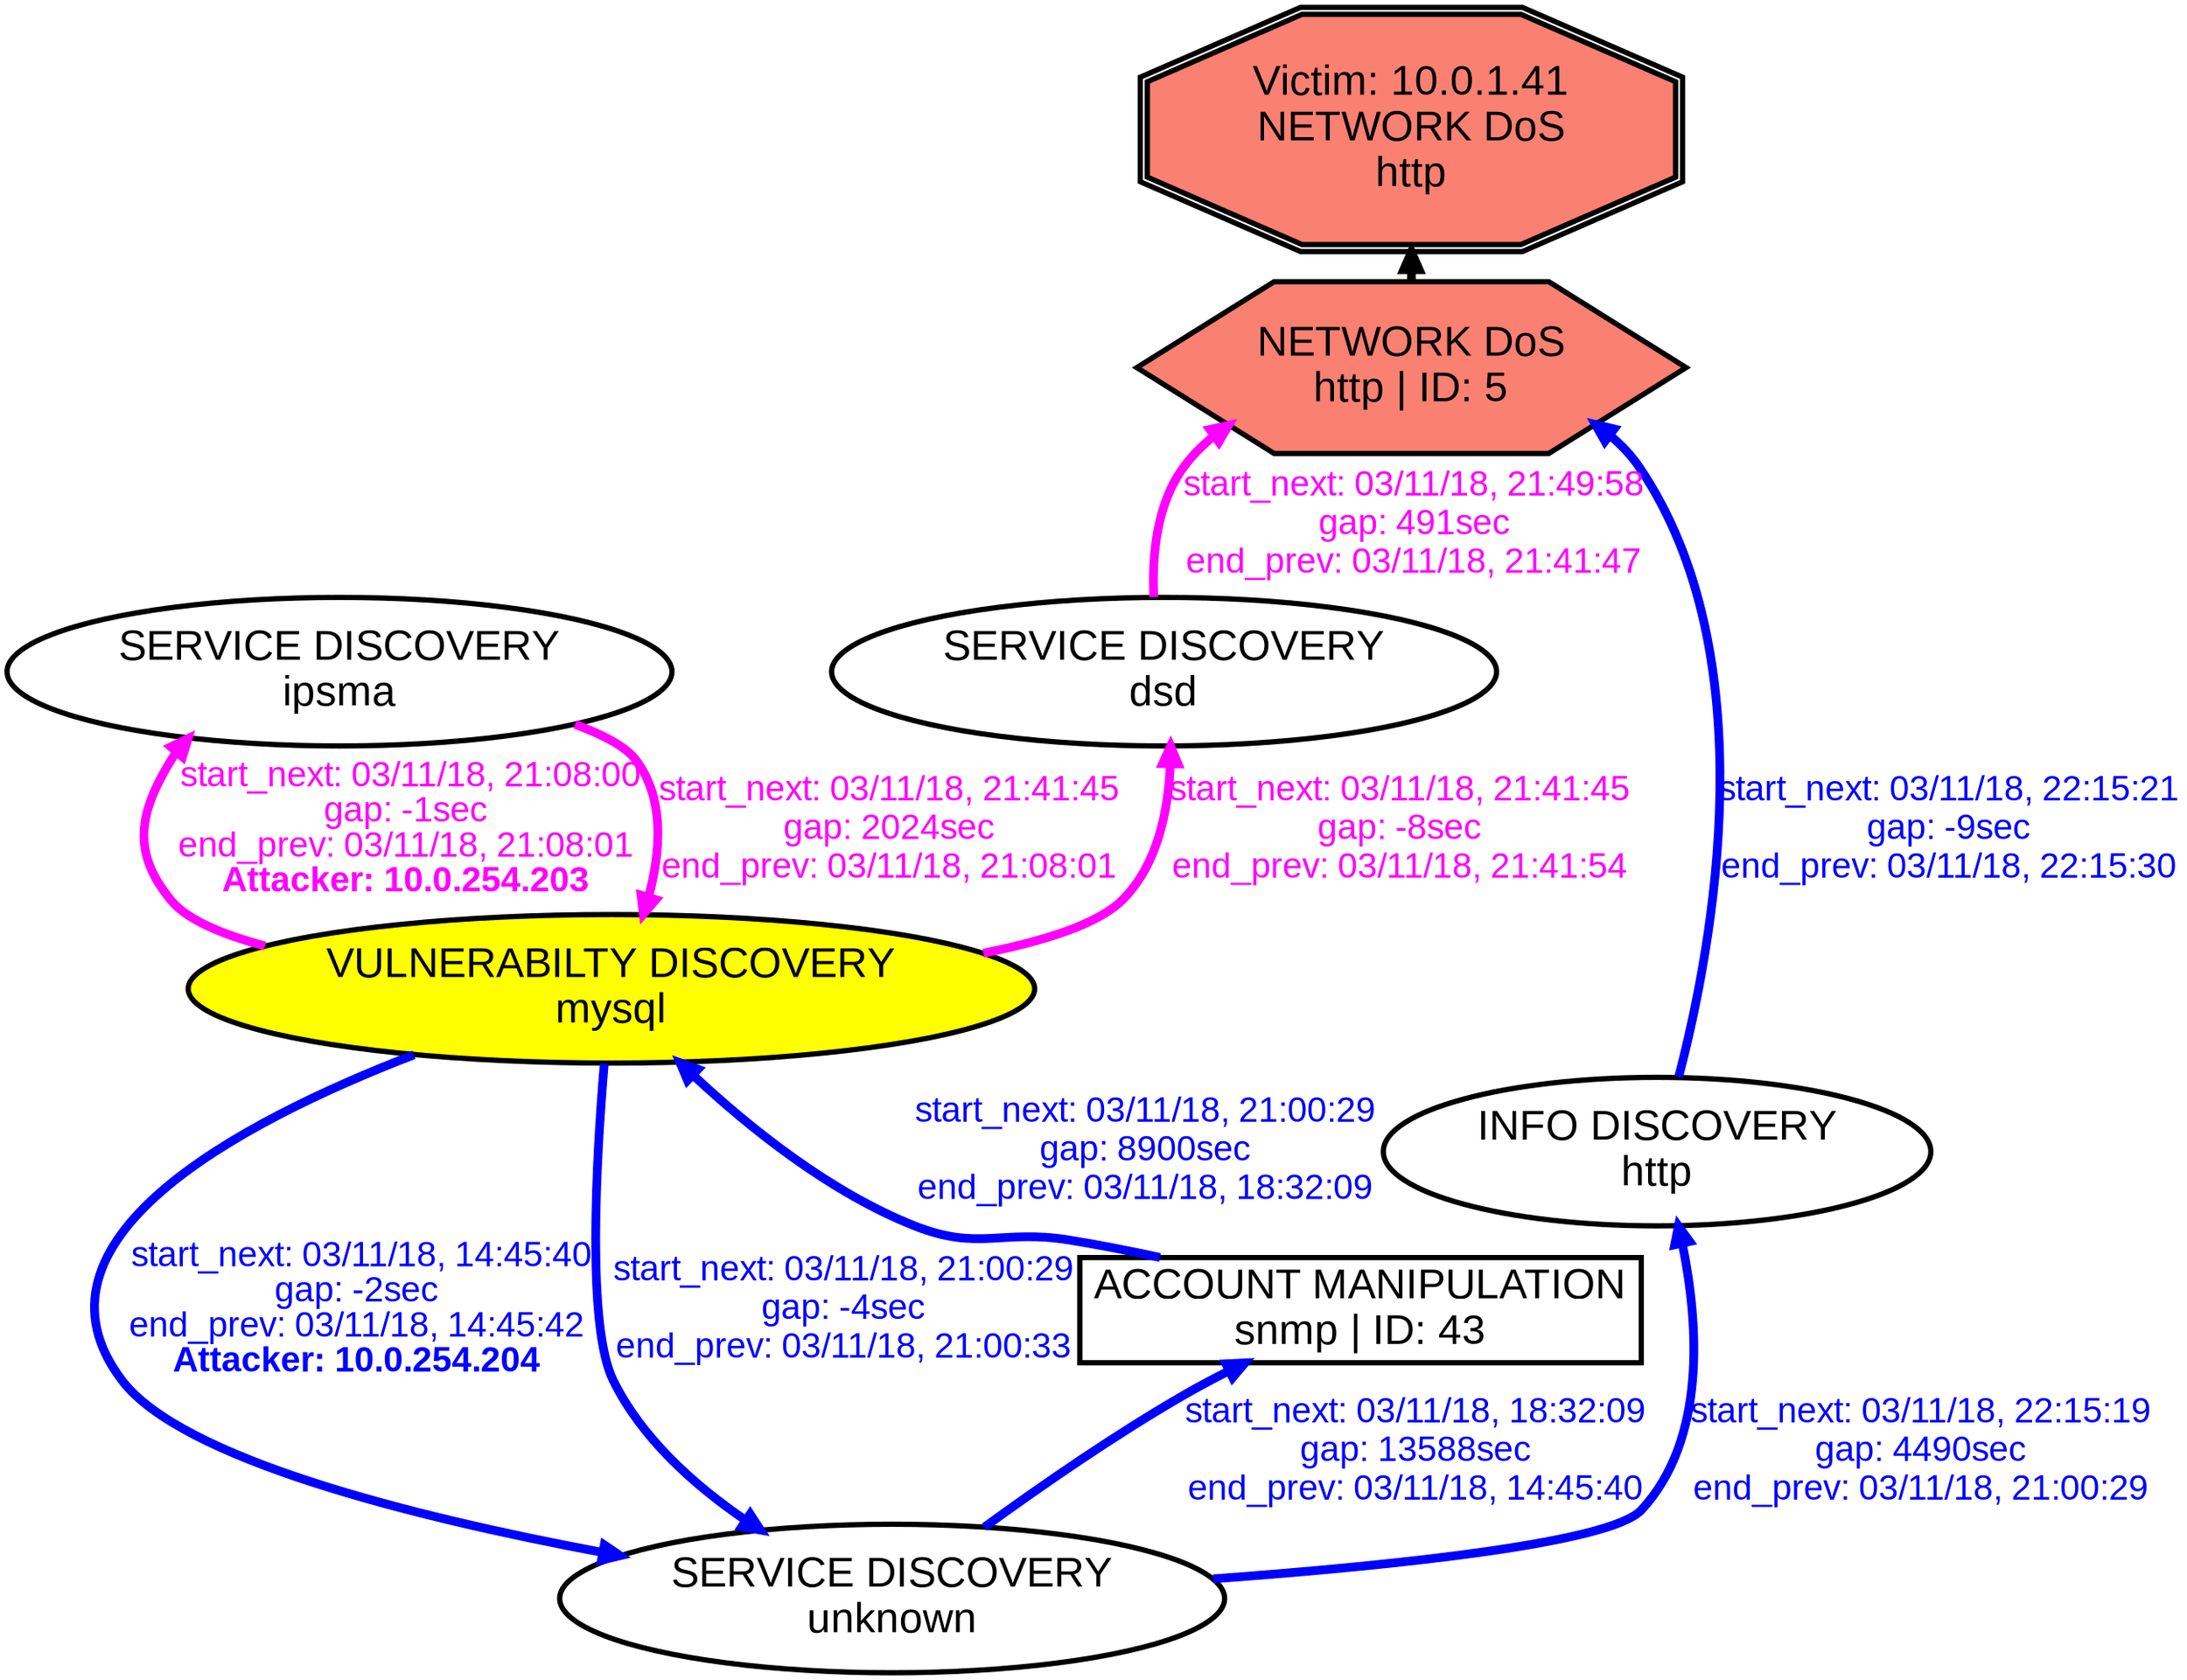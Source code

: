 digraph NETWORKDOShttp {
rankdir="BT"; 
 graph [ nodesep="0.1", ranksep="0.02"] 
 node [ fontname=Arial, fontsize=24,penwidth=3]; 
 edge [ fontname=Arial, fontsize=20,penwidth=5 ];
"Victim: 10.0.1.41
NETWORK DoS
http" [shape=doubleoctagon, style=filled, fillcolor=salmon];
{ rank = max; "Victim: 10.0.1.41
NETWORK DoS
http"}
"NETWORK DoS
http | ID: 5" -> "Victim: 10.0.1.41
NETWORK DoS
http"
"NETWORK DoS
http | ID: 5" [style=filled, fillcolor= salmon]
{ rank=same; "NETWORK DoS
http | ID: 5"}
"VULNERABILTY DISCOVERY
mysql" [style=filled, fillcolor= yellow]
"VULNERABILTY DISCOVERY
mysql" -> "SERVICE DISCOVERY
unknown" [ color=blue] [label=<<font color="blue"> start_next: 03/11/18, 14:45:40<br/>gap: -2sec<br/>end_prev: 03/11/18, 14:45:42</font><br/><font color="blue"><b>Attacker: 10.0.254.204</b></font>>]
"SERVICE DISCOVERY
unknown" -> "ACCOUNT MANIPULATION
snmp | ID: 43" [ label="start_next: 03/11/18, 18:32:09
gap: 13588sec
end_prev: 03/11/18, 14:45:40"][ fontcolor="blue" color=blue]
"ACCOUNT MANIPULATION
snmp | ID: 43" -> "VULNERABILTY DISCOVERY
mysql" [ label="start_next: 03/11/18, 21:00:29
gap: 8900sec
end_prev: 03/11/18, 18:32:09"][ fontcolor="blue" color=blue]
"VULNERABILTY DISCOVERY
mysql" -> "SERVICE DISCOVERY
unknown" [ label="start_next: 03/11/18, 21:00:29
gap: -4sec
end_prev: 03/11/18, 21:00:33"][ fontcolor="blue" color=blue]
"SERVICE DISCOVERY
unknown" -> "INFO DISCOVERY
http" [ label="start_next: 03/11/18, 22:15:19
gap: 4490sec
end_prev: 03/11/18, 21:00:29"][ fontcolor="blue" color=blue]
"INFO DISCOVERY
http" -> "NETWORK DoS
http | ID: 5" [ label="start_next: 03/11/18, 22:15:21
gap: -9sec
end_prev: 03/11/18, 22:15:30"][ fontcolor="blue" color=blue]
"VULNERABILTY DISCOVERY
mysql" [style=filled, fillcolor= yellow]
"VULNERABILTY DISCOVERY
mysql" -> "SERVICE DISCOVERY
ipsma" [ color=magenta] [label=<<font color="magenta"> start_next: 03/11/18, 21:08:00<br/>gap: -1sec<br/>end_prev: 03/11/18, 21:08:01</font><br/><font color="magenta"><b>Attacker: 10.0.254.203</b></font>>]
"SERVICE DISCOVERY
ipsma" -> "VULNERABILTY DISCOVERY
mysql" [ label="start_next: 03/11/18, 21:41:45
gap: 2024sec
end_prev: 03/11/18, 21:08:01"][ fontcolor="magenta" color=magenta]
"VULNERABILTY DISCOVERY
mysql" -> "SERVICE DISCOVERY
dsd" [ label="start_next: 03/11/18, 21:41:45
gap: -8sec
end_prev: 03/11/18, 21:41:54"][ fontcolor="magenta" color=magenta]
"SERVICE DISCOVERY
dsd" -> "NETWORK DoS
http | ID: 5" [ label="start_next: 03/11/18, 21:49:58
gap: 491sec
end_prev: 03/11/18, 21:41:47"][ fontcolor="magenta" color=magenta]
"VULNERABILTY DISCOVERY
mysql" [shape=oval]
"VULNERABILTY DISCOVERY
mysql" [tooltip="ET SCAN Suspicious inbound to mySQL port 3306
ET SCAN Suspicious inbound to MSSQL port 1433
ET SCAN Suspicious inbound to PostgreSQL port 5432
ET SCAN Suspicious inbound to Oracle SQL port 1521
ET SCAN Suspicious inbound to mSQL port 4333"]
"SERVICE DISCOVERY
unknown" [shape=oval]
"SERVICE DISCOVERY
unknown" [tooltip="ET SCAN Potential VNC Scan 5900-5920
ET SCAN Potential VNC Scan 5800-5820"]
"ACCOUNT MANIPULATION
snmp | ID: 43" [shape=box]
"ACCOUNT MANIPULATION
snmp | ID: 43" [tooltip="GPL SNMP public access udp"]
"INFO DISCOVERY
http" [shape=oval]
"INFO DISCOVERY
http" [tooltip="GPL WEB_SERVER .htaccess access
GPL WEB_SERVER /~root access
GPL WEB_SERVER iisadmin access
GPL WEB_SERVER printenv access
GPL WEB_SERVER .htpasswd access"]
"NETWORK DoS
http | ID: 5" [shape=hexagon]
"NETWORK DoS
http | ID: 5" [tooltip="ET WEB_SERVER Possible Cherokee Web Server GET AUX Request Denial Of Service Attempt"]
"SERVICE DISCOVERY
ipsma" [shape=oval]
"SERVICE DISCOVERY
ipsma" [tooltip="ET SCAN Potential VNC Scan 5900-5920
ET SCAN Potential VNC Scan 5800-5820"]
"SERVICE DISCOVERY
dsd" [shape=oval]
"SERVICE DISCOVERY
dsd" [tooltip="ET SCAN Potential VNC Scan 5900-5920
ET SCAN Potential VNC Scan 5800-5820"]
}
